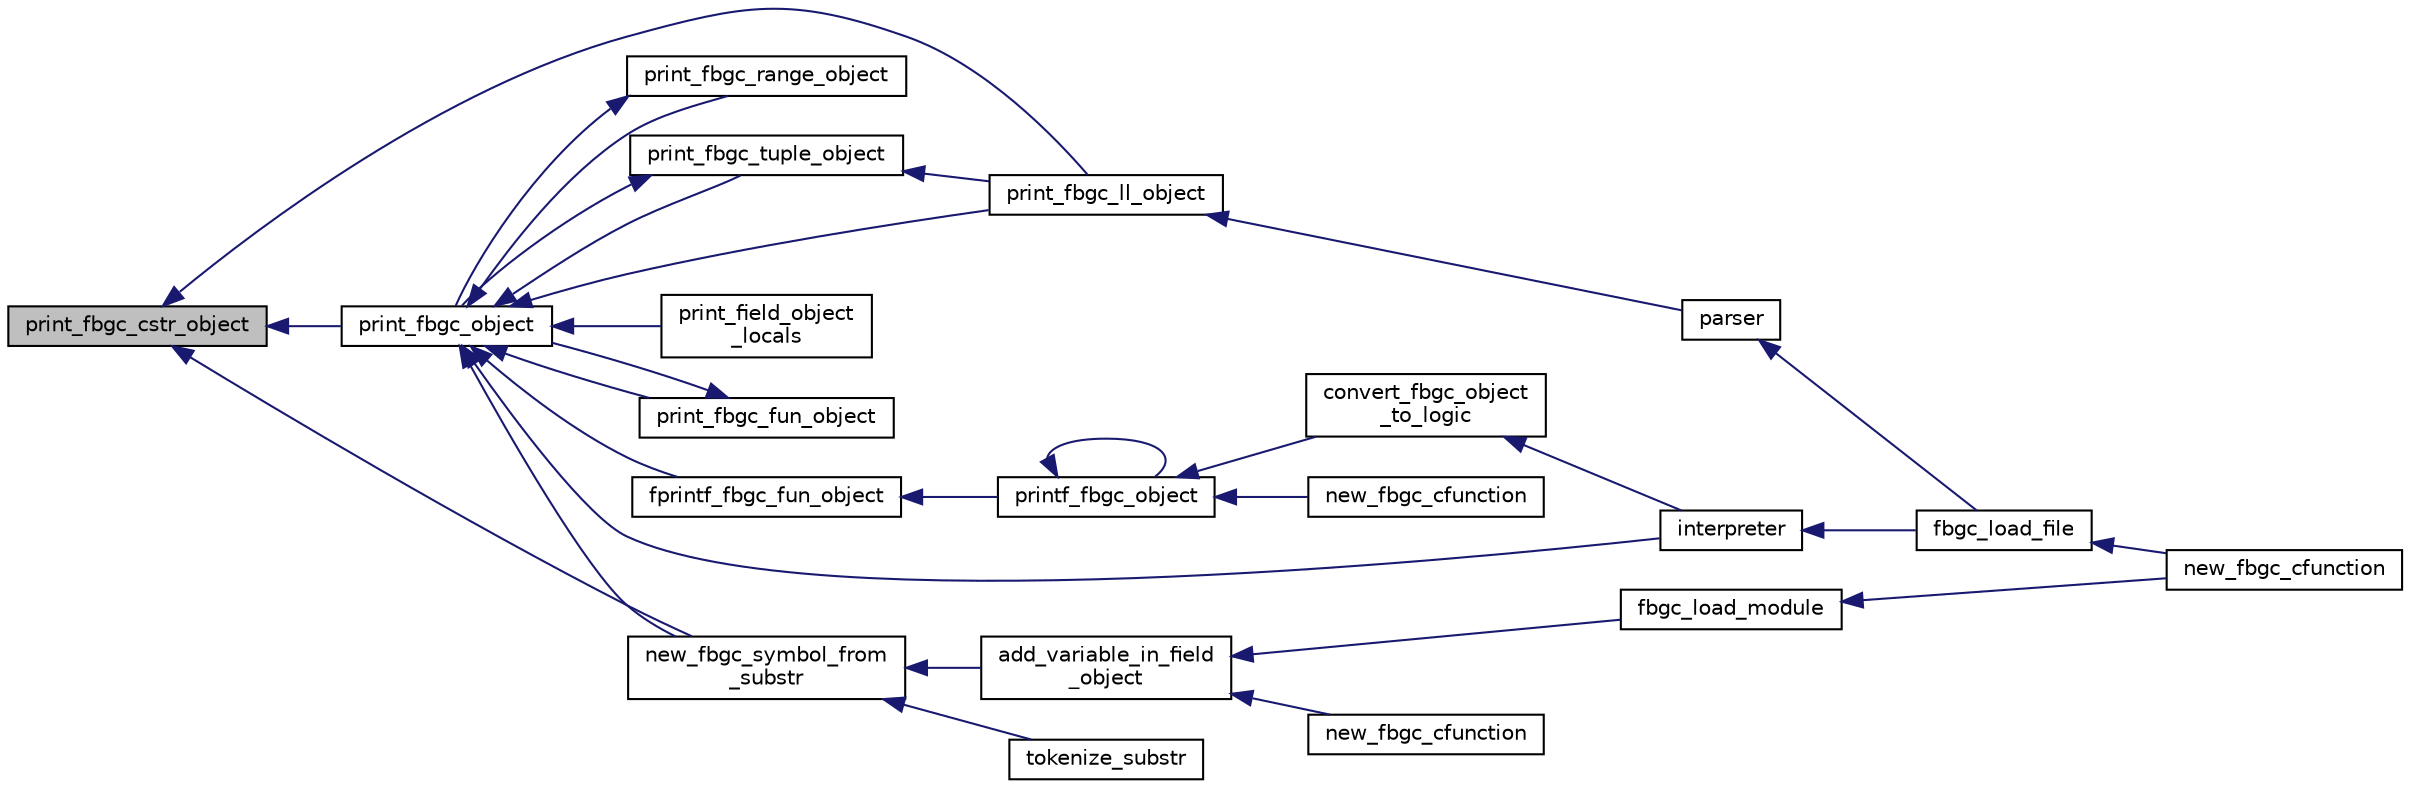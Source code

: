 digraph "print_fbgc_cstr_object"
{
  edge [fontname="Helvetica",fontsize="10",labelfontname="Helvetica",labelfontsize="10"];
  node [fontname="Helvetica",fontsize="10",shape=record];
  rankdir="LR";
  Node89 [label="print_fbgc_cstr_object",height=0.2,width=0.4,color="black", fillcolor="grey75", style="filled", fontcolor="black"];
  Node89 -> Node90 [dir="back",color="midnightblue",fontsize="10",style="solid"];
  Node90 [label="print_fbgc_object",height=0.2,width=0.4,color="black", fillcolor="white", style="filled",URL="$fbgc__object_8h.html#a3c27b6ebc8a5ad9202eb6f00f28c014b"];
  Node90 -> Node91 [dir="back",color="midnightblue",fontsize="10",style="solid"];
  Node91 [label="print_field_object\l_locals",height=0.2,width=0.4,color="black", fillcolor="white", style="filled",URL="$field__object_8h.html#af022b85fb80b3df106abb4ca425d3642"];
  Node90 -> Node92 [dir="back",color="midnightblue",fontsize="10",style="solid"];
  Node92 [label="print_fbgc_fun_object",height=0.2,width=0.4,color="black", fillcolor="white", style="filled",URL="$fun__object_8h.html#a36b74dd4b00ec815387ba18bae94e41d"];
  Node92 -> Node90 [dir="back",color="midnightblue",fontsize="10",style="solid"];
  Node90 -> Node93 [dir="back",color="midnightblue",fontsize="10",style="solid"];
  Node93 [label="fprintf_fbgc_fun_object",height=0.2,width=0.4,color="black", fillcolor="white", style="filled",URL="$fun__object_8h.html#a6949f7b6d871bcbe0abb28b50610652f"];
  Node93 -> Node94 [dir="back",color="midnightblue",fontsize="10",style="solid"];
  Node94 [label="printf_fbgc_object",height=0.2,width=0.4,color="black", fillcolor="white", style="filled",URL="$fbgc__object_8h.html#a79b110ee419e38013556f4379e724da8"];
  Node94 -> Node95 [dir="back",color="midnightblue",fontsize="10",style="solid"];
  Node95 [label="new_fbgc_cfunction",height=0.2,width=0.4,color="black", fillcolor="white", style="filled",URL="$fbgc__io_8c.html#a747fb58fad9eba861df1158b7acc198d"];
  Node94 -> Node94 [dir="back",color="midnightblue",fontsize="10",style="solid"];
  Node94 -> Node96 [dir="back",color="midnightblue",fontsize="10",style="solid"];
  Node96 [label="convert_fbgc_object\l_to_logic",height=0.2,width=0.4,color="black", fillcolor="white", style="filled",URL="$fbgc__object_8h.html#a53923b9b19a00332f088b8c866fb4075"];
  Node96 -> Node97 [dir="back",color="midnightblue",fontsize="10",style="solid"];
  Node97 [label="interpreter",height=0.2,width=0.4,color="black", fillcolor="white", style="filled",URL="$interpreter_8h.html#acb0454b55a53dfb587644f66848a0646"];
  Node97 -> Node98 [dir="back",color="midnightblue",fontsize="10",style="solid"];
  Node98 [label="fbgc_load_file",height=0.2,width=0.4,color="black", fillcolor="white", style="filled",URL="$fbgc_8h.html#a2aeeff0403205e54bd0dd187e4337b4a"];
  Node98 -> Node99 [dir="back",color="midnightblue",fontsize="10",style="solid"];
  Node99 [label="new_fbgc_cfunction",height=0.2,width=0.4,color="black", fillcolor="white", style="filled",URL="$fbgc__stl_8c.html#a23883ffe16d0cfdc1f70f3c31b650d2c"];
  Node90 -> Node97 [dir="back",color="midnightblue",fontsize="10",style="solid"];
  Node90 -> Node100 [dir="back",color="midnightblue",fontsize="10",style="solid"];
  Node100 [label="print_fbgc_ll_object",height=0.2,width=0.4,color="black", fillcolor="white", style="filled",URL="$linked__list_8h.html#a3847c1c754ad3a1c801029c980f3ae70"];
  Node100 -> Node101 [dir="back",color="midnightblue",fontsize="10",style="solid"];
  Node101 [label="parser",height=0.2,width=0.4,color="black", fillcolor="white", style="filled",URL="$parser_8h.html#a9128876c7bafe4207a35d10f2c7f12a8"];
  Node101 -> Node98 [dir="back",color="midnightblue",fontsize="10",style="solid"];
  Node90 -> Node102 [dir="back",color="midnightblue",fontsize="10",style="solid"];
  Node102 [label="print_fbgc_range_object",height=0.2,width=0.4,color="black", fillcolor="white", style="filled",URL="$range__object_8h.html#ab8138fb21f5d4098f82847b2354af837"];
  Node102 -> Node90 [dir="back",color="midnightblue",fontsize="10",style="solid"];
  Node90 -> Node103 [dir="back",color="midnightblue",fontsize="10",style="solid"];
  Node103 [label="new_fbgc_symbol_from\l_substr",height=0.2,width=0.4,color="black", fillcolor="white", style="filled",URL="$symbol__table_8h.html#a9c5a8de8e4db7133bc2f6718ebcb978c"];
  Node103 -> Node104 [dir="back",color="midnightblue",fontsize="10",style="solid"];
  Node104 [label="add_variable_in_field\l_object",height=0.2,width=0.4,color="black", fillcolor="white", style="filled",URL="$field__object_8h.html#a3b4ac96927adceb7d098f4616c9a1974"];
  Node104 -> Node105 [dir="back",color="midnightblue",fontsize="10",style="solid"];
  Node105 [label="new_fbgc_cfunction",height=0.2,width=0.4,color="black", fillcolor="white", style="filled",URL="$fbgc__math_8c.html#a9eb1700a5bd425c10311d25a941c3f38"];
  Node104 -> Node106 [dir="back",color="midnightblue",fontsize="10",style="solid"];
  Node106 [label="fbgc_load_module",height=0.2,width=0.4,color="black", fillcolor="white", style="filled",URL="$fbgc_8h.html#a028d4bd3c990b0410fe7e03543a8ed60"];
  Node106 -> Node99 [dir="back",color="midnightblue",fontsize="10",style="solid"];
  Node103 -> Node107 [dir="back",color="midnightblue",fontsize="10",style="solid"];
  Node107 [label="tokenize_substr",height=0.2,width=0.4,color="black", fillcolor="white", style="filled",URL="$relexer_8h.html#a173504636bdf2201eace271622e131f8"];
  Node90 -> Node108 [dir="back",color="midnightblue",fontsize="10",style="solid"];
  Node108 [label="print_fbgc_tuple_object",height=0.2,width=0.4,color="black", fillcolor="white", style="filled",URL="$tuple__object_8h.html#a43b357c743a4fa9b9f129eca739ab561"];
  Node108 -> Node90 [dir="back",color="midnightblue",fontsize="10",style="solid"];
  Node108 -> Node100 [dir="back",color="midnightblue",fontsize="10",style="solid"];
  Node89 -> Node100 [dir="back",color="midnightblue",fontsize="10",style="solid"];
  Node89 -> Node103 [dir="back",color="midnightblue",fontsize="10",style="solid"];
}
